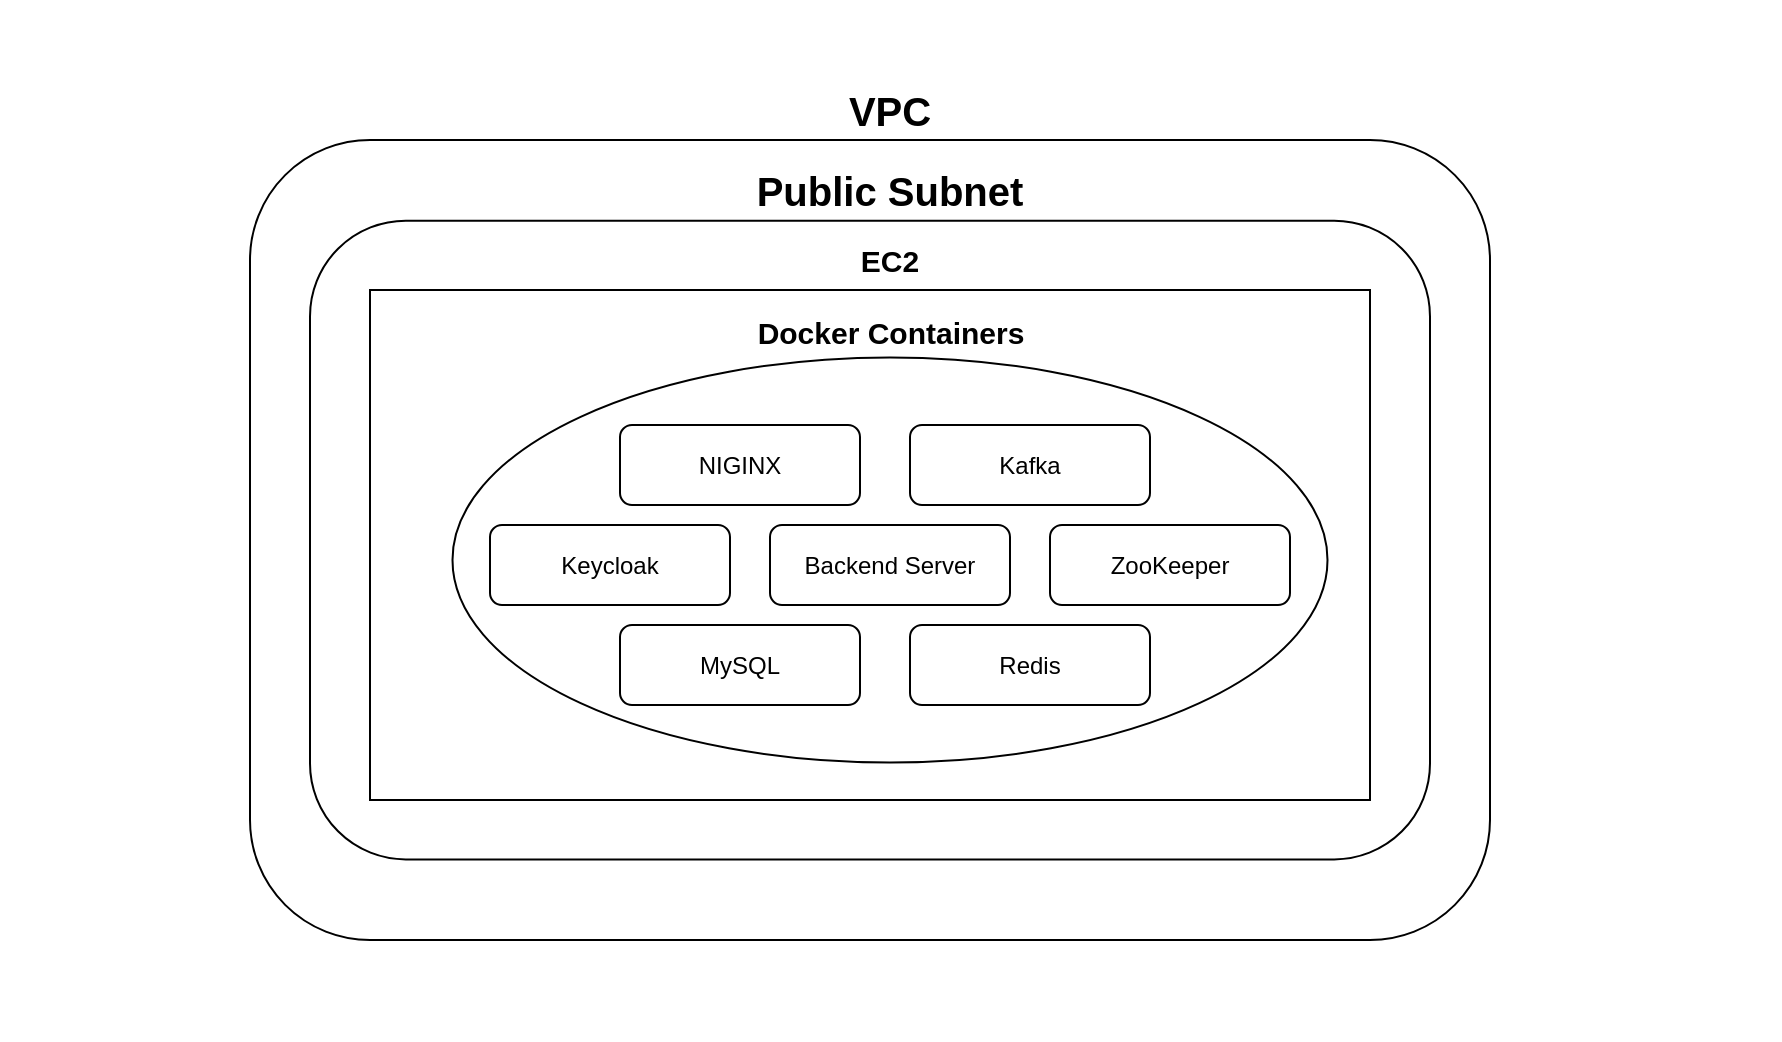 <mxfile version="24.7.17">
  <diagram id="C5RBs43oDa-KdzZeNtuy" name="Page-1">
    <mxGraphModel dx="574" dy="334" grid="1" gridSize="10" guides="1" tooltips="1" connect="1" arrows="1" fold="1" page="1" pageScale="1" pageWidth="827" pageHeight="1169" math="0" shadow="0">
      <root>
        <mxCell id="WIyWlLk6GJQsqaUBKTNV-0" />
        <mxCell id="WIyWlLk6GJQsqaUBKTNV-1" parent="WIyWlLk6GJQsqaUBKTNV-0" />
        <mxCell id="zVx_qTq-GLq5Az-EMkBJ-0" value="" style="rounded=0;whiteSpace=wrap;html=1;strokeColor=none;movable=0;resizable=0;rotatable=0;deletable=0;editable=0;locked=1;connectable=0;" parent="WIyWlLk6GJQsqaUBKTNV-1" vertex="1">
          <mxGeometry x="85" width="890" height="520" as="geometry" />
        </mxCell>
        <mxCell id="zVx_qTq-GLq5Az-EMkBJ-1" value="NGINX (Frontend)" style="rounded=1;whiteSpace=wrap;html=1;fontSize=12;glass=0;strokeWidth=1;shadow=0;" parent="WIyWlLk6GJQsqaUBKTNV-1" vertex="1">
          <mxGeometry x="330" y="260" width="120" height="40" as="geometry" />
        </mxCell>
        <mxCell id="zVx_qTq-GLq5Az-EMkBJ-7" value="" style="rounded=1;whiteSpace=wrap;html=1;movable=0;resizable=0;rotatable=0;deletable=0;editable=0;locked=1;connectable=0;" parent="WIyWlLk6GJQsqaUBKTNV-1" vertex="1">
          <mxGeometry x="210" y="70" width="620" height="400" as="geometry" />
        </mxCell>
        <mxCell id="zVx_qTq-GLq5Az-EMkBJ-8" value="" style="rounded=1;whiteSpace=wrap;html=1;movable=0;resizable=0;rotatable=0;deletable=0;editable=0;locked=1;connectable=0;" parent="WIyWlLk6GJQsqaUBKTNV-1" vertex="1">
          <mxGeometry x="240" y="110.32" width="560" height="319.37" as="geometry" />
        </mxCell>
        <mxCell id="zVx_qTq-GLq5Az-EMkBJ-16" value="" style="rounded=0;whiteSpace=wrap;html=1;movable=0;resizable=0;rotatable=0;deletable=0;editable=0;locked=1;connectable=0;" parent="WIyWlLk6GJQsqaUBKTNV-1" vertex="1">
          <mxGeometry x="270" y="145" width="500" height="255" as="geometry" />
        </mxCell>
        <mxCell id="zVx_qTq-GLq5Az-EMkBJ-11" value="" style="ellipse;whiteSpace=wrap;html=1;" parent="WIyWlLk6GJQsqaUBKTNV-1" vertex="1">
          <mxGeometry x="311.25" y="178.75" width="437.5" height="202.5" as="geometry" />
        </mxCell>
        <mxCell id="zVx_qTq-GLq5Az-EMkBJ-3" value="Backend Server" style="rounded=1;whiteSpace=wrap;html=1;fontSize=12;glass=0;strokeWidth=1;shadow=0;" parent="WIyWlLk6GJQsqaUBKTNV-1" vertex="1">
          <mxGeometry x="470" y="262.5" width="120" height="40" as="geometry" />
        </mxCell>
        <mxCell id="zVx_qTq-GLq5Az-EMkBJ-4" value="Redis" style="rounded=1;whiteSpace=wrap;html=1;fontSize=12;glass=0;strokeWidth=1;shadow=0;" parent="WIyWlLk6GJQsqaUBKTNV-1" vertex="1">
          <mxGeometry x="540" y="312.5" width="120" height="40" as="geometry" />
        </mxCell>
        <mxCell id="zVx_qTq-GLq5Az-EMkBJ-5" value="Kafka" style="rounded=1;whiteSpace=wrap;html=1;fontSize=12;glass=0;strokeWidth=1;shadow=0;" parent="WIyWlLk6GJQsqaUBKTNV-1" vertex="1">
          <mxGeometry x="540" y="212.5" width="120" height="40" as="geometry" />
        </mxCell>
        <mxCell id="zVx_qTq-GLq5Az-EMkBJ-9" value="&lt;b&gt;&lt;font style=&quot;font-size: 20px;&quot;&gt;VPC&lt;/font&gt;&lt;/b&gt;" style="text;html=1;align=center;verticalAlign=middle;whiteSpace=wrap;rounded=0;" parent="WIyWlLk6GJQsqaUBKTNV-1" vertex="1">
          <mxGeometry x="500" y="40" width="60" height="30" as="geometry" />
        </mxCell>
        <mxCell id="zVx_qTq-GLq5Az-EMkBJ-10" value="&lt;span style=&quot;font-size: 20px;&quot;&gt;&lt;b&gt;Public Subnet&lt;/b&gt;&lt;/span&gt;" style="text;html=1;align=center;verticalAlign=middle;whiteSpace=wrap;rounded=0;" parent="WIyWlLk6GJQsqaUBKTNV-1" vertex="1">
          <mxGeometry x="450" y="80.32" width="160" height="30" as="geometry" />
        </mxCell>
        <mxCell id="zVx_qTq-GLq5Az-EMkBJ-12" value="&lt;b&gt;&lt;font style=&quot;font-size: 15px;&quot;&gt;Docker Containers&lt;/font&gt;&lt;/b&gt;" style="text;html=1;align=center;verticalAlign=middle;whiteSpace=wrap;rounded=0;" parent="WIyWlLk6GJQsqaUBKTNV-1" vertex="1">
          <mxGeometry x="437.5" y="153.75" width="185" height="25" as="geometry" />
        </mxCell>
        <mxCell id="zVx_qTq-GLq5Az-EMkBJ-17" value="&lt;b&gt;&lt;font style=&quot;font-size: 15px;&quot;&gt;EC2&lt;/font&gt;&lt;/b&gt;" style="text;html=1;align=center;verticalAlign=middle;whiteSpace=wrap;rounded=0;" parent="WIyWlLk6GJQsqaUBKTNV-1" vertex="1">
          <mxGeometry x="500" y="115" width="60" height="30" as="geometry" />
        </mxCell>
        <mxCell id="qZ-xUglCIWW8jO3HZ8XK-0" value="NIGINX" style="rounded=1;whiteSpace=wrap;html=1;fontSize=12;glass=0;strokeWidth=1;shadow=0;" parent="WIyWlLk6GJQsqaUBKTNV-1" vertex="1">
          <mxGeometry x="395" y="212.5" width="120" height="40" as="geometry" />
        </mxCell>
        <mxCell id="qZ-xUglCIWW8jO3HZ8XK-1" value="Keycloak" style="rounded=1;whiteSpace=wrap;html=1;fontSize=12;glass=0;strokeWidth=1;shadow=0;" parent="WIyWlLk6GJQsqaUBKTNV-1" vertex="1">
          <mxGeometry x="330" y="262.5" width="120" height="40" as="geometry" />
        </mxCell>
        <mxCell id="qZ-xUglCIWW8jO3HZ8XK-2" value="MySQL" style="rounded=1;whiteSpace=wrap;html=1;fontSize=12;glass=0;strokeWidth=1;shadow=0;" parent="WIyWlLk6GJQsqaUBKTNV-1" vertex="1">
          <mxGeometry x="395" y="312.5" width="120" height="40" as="geometry" />
        </mxCell>
        <mxCell id="qZ-xUglCIWW8jO3HZ8XK-3" value="ZooKeeper" style="rounded=1;whiteSpace=wrap;html=1;fontSize=12;glass=0;strokeWidth=1;shadow=0;" parent="WIyWlLk6GJQsqaUBKTNV-1" vertex="1">
          <mxGeometry x="610" y="262.5" width="120" height="40" as="geometry" />
        </mxCell>
      </root>
    </mxGraphModel>
  </diagram>
</mxfile>
